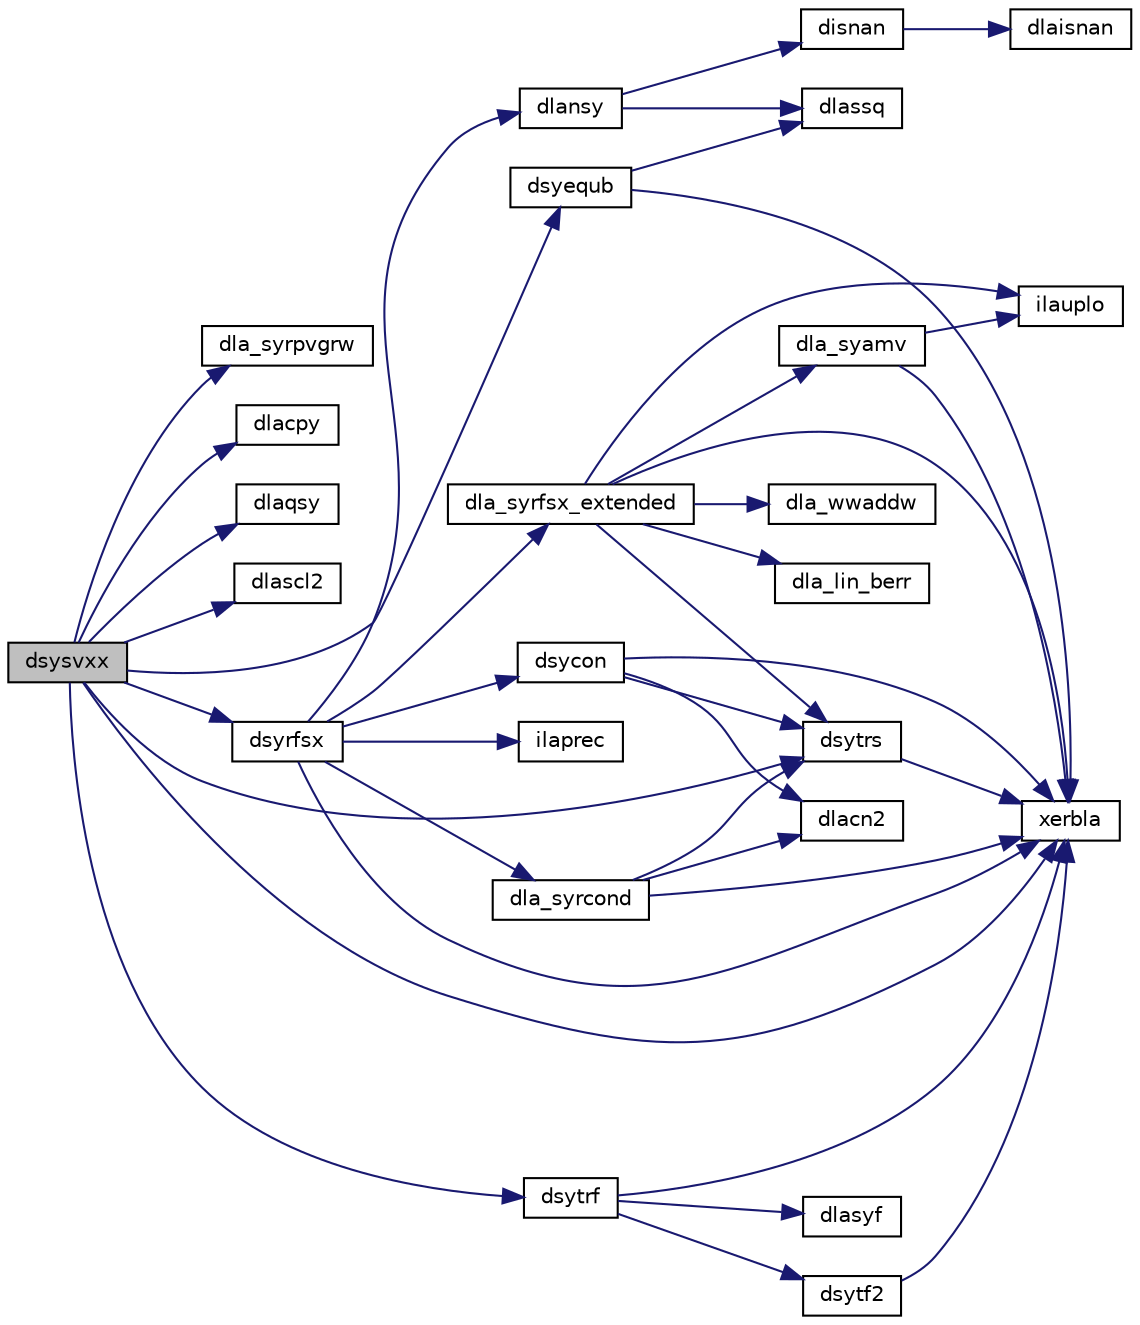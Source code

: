 digraph "dsysvxx"
{
 // LATEX_PDF_SIZE
  edge [fontname="Helvetica",fontsize="10",labelfontname="Helvetica",labelfontsize="10"];
  node [fontname="Helvetica",fontsize="10",shape=record];
  rankdir="LR";
  Node1 [label="dsysvxx",height=0.2,width=0.4,color="black", fillcolor="grey75", style="filled", fontcolor="black",tooltip="DSYSVXX"];
  Node1 -> Node2 [color="midnightblue",fontsize="10",style="solid",fontname="Helvetica"];
  Node2 [label="dla_syrpvgrw",height=0.2,width=0.4,color="black", fillcolor="white", style="filled",URL="$dla__syrpvgrw_8f.html#a6bdb80a89be64f81c3ac88863e49e6da",tooltip="DLA_SYRPVGRW computes the reciprocal pivot growth factor norm(A)/norm(U) for a symmetric indefinite m..."];
  Node1 -> Node3 [color="midnightblue",fontsize="10",style="solid",fontname="Helvetica"];
  Node3 [label="dlacpy",height=0.2,width=0.4,color="black", fillcolor="white", style="filled",URL="$dlacpy_8f.html#a7eb8731ffab2734378157c40964bf788",tooltip="DLACPY copies all or part of one two-dimensional array to another."];
  Node1 -> Node4 [color="midnightblue",fontsize="10",style="solid",fontname="Helvetica"];
  Node4 [label="dlaqsy",height=0.2,width=0.4,color="black", fillcolor="white", style="filled",URL="$dlaqsy_8f.html#af752e7a2738ba60307c9d41d171099b0",tooltip="DLAQSY scales a symmetric/Hermitian matrix, using scaling factors computed by spoequ."];
  Node1 -> Node5 [color="midnightblue",fontsize="10",style="solid",fontname="Helvetica"];
  Node5 [label="dlascl2",height=0.2,width=0.4,color="black", fillcolor="white", style="filled",URL="$dlascl2_8f.html#a69b5baabbe140e4852a7da6ef99588f2",tooltip="DLASCL2 performs diagonal scaling on a matrix."];
  Node1 -> Node6 [color="midnightblue",fontsize="10",style="solid",fontname="Helvetica"];
  Node6 [label="dsyequb",height=0.2,width=0.4,color="black", fillcolor="white", style="filled",URL="$dsyequb_8f.html#a9918f2fce465d784f2afea2aad1293f0",tooltip="DSYEQUB"];
  Node6 -> Node7 [color="midnightblue",fontsize="10",style="solid",fontname="Helvetica"];
  Node7 [label="dlassq",height=0.2,width=0.4,color="black", fillcolor="white", style="filled",URL="$dlassq_8f90.html#ae8f40b0a34771b4f2d9c863de3af7be5",tooltip="DLASSQ updates a sum of squares represented in scaled form."];
  Node6 -> Node8 [color="midnightblue",fontsize="10",style="solid",fontname="Helvetica"];
  Node8 [label="xerbla",height=0.2,width=0.4,color="black", fillcolor="white", style="filled",URL="$xerbla_8f.html#a377ee61015baf8dea7770b3a404b1c07",tooltip="XERBLA"];
  Node1 -> Node9 [color="midnightblue",fontsize="10",style="solid",fontname="Helvetica"];
  Node9 [label="dsyrfsx",height=0.2,width=0.4,color="black", fillcolor="white", style="filled",URL="$dsyrfsx_8f.html#a84668c103a35ee6233d8270a17b1ee52",tooltip="DSYRFSX"];
  Node9 -> Node10 [color="midnightblue",fontsize="10",style="solid",fontname="Helvetica"];
  Node10 [label="dla_syrcond",height=0.2,width=0.4,color="black", fillcolor="white", style="filled",URL="$dla__syrcond_8f.html#a9e31c57f738555732d4234ee0e47487e",tooltip="DLA_SYRCOND estimates the Skeel condition number for a symmetric indefinite matrix."];
  Node10 -> Node11 [color="midnightblue",fontsize="10",style="solid",fontname="Helvetica"];
  Node11 [label="dlacn2",height=0.2,width=0.4,color="black", fillcolor="white", style="filled",URL="$dlacn2_8f.html#a9b62da514b4a671acd3e3f63d018f01e",tooltip="DLACN2 estimates the 1-norm of a square matrix, using reverse communication for evaluating matrix-vec..."];
  Node10 -> Node12 [color="midnightblue",fontsize="10",style="solid",fontname="Helvetica"];
  Node12 [label="dsytrs",height=0.2,width=0.4,color="black", fillcolor="white", style="filled",URL="$dsytrs_8f.html#a6a223e61effac7232e98b422f147f032",tooltip="DSYTRS"];
  Node12 -> Node8 [color="midnightblue",fontsize="10",style="solid",fontname="Helvetica"];
  Node10 -> Node8 [color="midnightblue",fontsize="10",style="solid",fontname="Helvetica"];
  Node9 -> Node13 [color="midnightblue",fontsize="10",style="solid",fontname="Helvetica"];
  Node13 [label="dla_syrfsx_extended",height=0.2,width=0.4,color="black", fillcolor="white", style="filled",URL="$dla__syrfsx__extended_8f.html#a1e55bc8b68a504435bc9a70cb0dcdb02",tooltip="DLA_SYRFSX_EXTENDED improves the computed solution to a system of linear equations for symmetric inde..."];
  Node13 -> Node14 [color="midnightblue",fontsize="10",style="solid",fontname="Helvetica"];
  Node14 [label="dla_lin_berr",height=0.2,width=0.4,color="black", fillcolor="white", style="filled",URL="$dla__lin__berr_8f.html#a9ca071e2c37ea415804eceba515a384c",tooltip="DLA_LIN_BERR computes a component-wise relative backward error."];
  Node13 -> Node15 [color="midnightblue",fontsize="10",style="solid",fontname="Helvetica"];
  Node15 [label="dla_syamv",height=0.2,width=0.4,color="black", fillcolor="white", style="filled",URL="$dla__syamv_8f.html#ae6960d344f10c9e0a2d1ba83c571a521",tooltip="DLA_SYAMV computes a matrix-vector product using a symmetric indefinite matrix to calculate error bou..."];
  Node15 -> Node16 [color="midnightblue",fontsize="10",style="solid",fontname="Helvetica"];
  Node16 [label="ilauplo",height=0.2,width=0.4,color="black", fillcolor="white", style="filled",URL="$ilauplo_8f.html#a078a6444f93a0d4e589ca8bb80524313",tooltip="ILAUPLO"];
  Node15 -> Node8 [color="midnightblue",fontsize="10",style="solid",fontname="Helvetica"];
  Node13 -> Node17 [color="midnightblue",fontsize="10",style="solid",fontname="Helvetica"];
  Node17 [label="dla_wwaddw",height=0.2,width=0.4,color="black", fillcolor="white", style="filled",URL="$dla__wwaddw_8f.html#afeba975fdc68428735c26a2189de3670",tooltip="DLA_WWADDW adds a vector into a doubled-single vector."];
  Node13 -> Node12 [color="midnightblue",fontsize="10",style="solid",fontname="Helvetica"];
  Node13 -> Node16 [color="midnightblue",fontsize="10",style="solid",fontname="Helvetica"];
  Node13 -> Node8 [color="midnightblue",fontsize="10",style="solid",fontname="Helvetica"];
  Node9 -> Node18 [color="midnightblue",fontsize="10",style="solid",fontname="Helvetica"];
  Node18 [label="dlansy",height=0.2,width=0.4,color="black", fillcolor="white", style="filled",URL="$dlansy_8f.html#a8e0d957efd6f93764d9bc98a7aa1927a",tooltip="DLANSY returns the value of the 1-norm, or the Frobenius norm, or the infinity norm,..."];
  Node18 -> Node19 [color="midnightblue",fontsize="10",style="solid",fontname="Helvetica"];
  Node19 [label="disnan",height=0.2,width=0.4,color="black", fillcolor="white", style="filled",URL="$disnan_8f.html#a230d4e1886896853b11e44e541b2c6a3",tooltip="DISNAN tests input for NaN."];
  Node19 -> Node20 [color="midnightblue",fontsize="10",style="solid",fontname="Helvetica"];
  Node20 [label="dlaisnan",height=0.2,width=0.4,color="black", fillcolor="white", style="filled",URL="$dlaisnan_8f.html#a341ec834c6fc14a17fead550ff486022",tooltip="DLAISNAN tests input for NaN by comparing two arguments for inequality."];
  Node18 -> Node7 [color="midnightblue",fontsize="10",style="solid",fontname="Helvetica"];
  Node9 -> Node21 [color="midnightblue",fontsize="10",style="solid",fontname="Helvetica"];
  Node21 [label="dsycon",height=0.2,width=0.4,color="black", fillcolor="white", style="filled",URL="$dsycon_8f.html#a417acfa28a2839cb987363fa5fd5f2eb",tooltip="DSYCON"];
  Node21 -> Node11 [color="midnightblue",fontsize="10",style="solid",fontname="Helvetica"];
  Node21 -> Node12 [color="midnightblue",fontsize="10",style="solid",fontname="Helvetica"];
  Node21 -> Node8 [color="midnightblue",fontsize="10",style="solid",fontname="Helvetica"];
  Node9 -> Node22 [color="midnightblue",fontsize="10",style="solid",fontname="Helvetica"];
  Node22 [label="ilaprec",height=0.2,width=0.4,color="black", fillcolor="white", style="filled",URL="$ilaprec_8f.html#a6fe244cb80f355ab156ad1df9ffcc478",tooltip="ILAPREC"];
  Node9 -> Node8 [color="midnightblue",fontsize="10",style="solid",fontname="Helvetica"];
  Node1 -> Node23 [color="midnightblue",fontsize="10",style="solid",fontname="Helvetica"];
  Node23 [label="dsytrf",height=0.2,width=0.4,color="black", fillcolor="white", style="filled",URL="$dsytrf_8f.html#ad91bde1212277b3e909eb6af7f64858a",tooltip="DSYTRF"];
  Node23 -> Node24 [color="midnightblue",fontsize="10",style="solid",fontname="Helvetica"];
  Node24 [label="dlasyf",height=0.2,width=0.4,color="black", fillcolor="white", style="filled",URL="$dlasyf_8f.html#ab8741cc9f86971d18aac2edf68fe0854",tooltip="DLASYF computes a partial factorization of a real symmetric matrix using the Bunch-Kaufman diagonal p..."];
  Node23 -> Node25 [color="midnightblue",fontsize="10",style="solid",fontname="Helvetica"];
  Node25 [label="dsytf2",height=0.2,width=0.4,color="black", fillcolor="white", style="filled",URL="$dsytf2_8f.html#a4f2a2927b41014f2774c0de468fceddd",tooltip="DSYTF2 computes the factorization of a real symmetric indefinite matrix, using the diagonal pivoting ..."];
  Node25 -> Node8 [color="midnightblue",fontsize="10",style="solid",fontname="Helvetica"];
  Node23 -> Node8 [color="midnightblue",fontsize="10",style="solid",fontname="Helvetica"];
  Node1 -> Node12 [color="midnightblue",fontsize="10",style="solid",fontname="Helvetica"];
  Node1 -> Node8 [color="midnightblue",fontsize="10",style="solid",fontname="Helvetica"];
}
